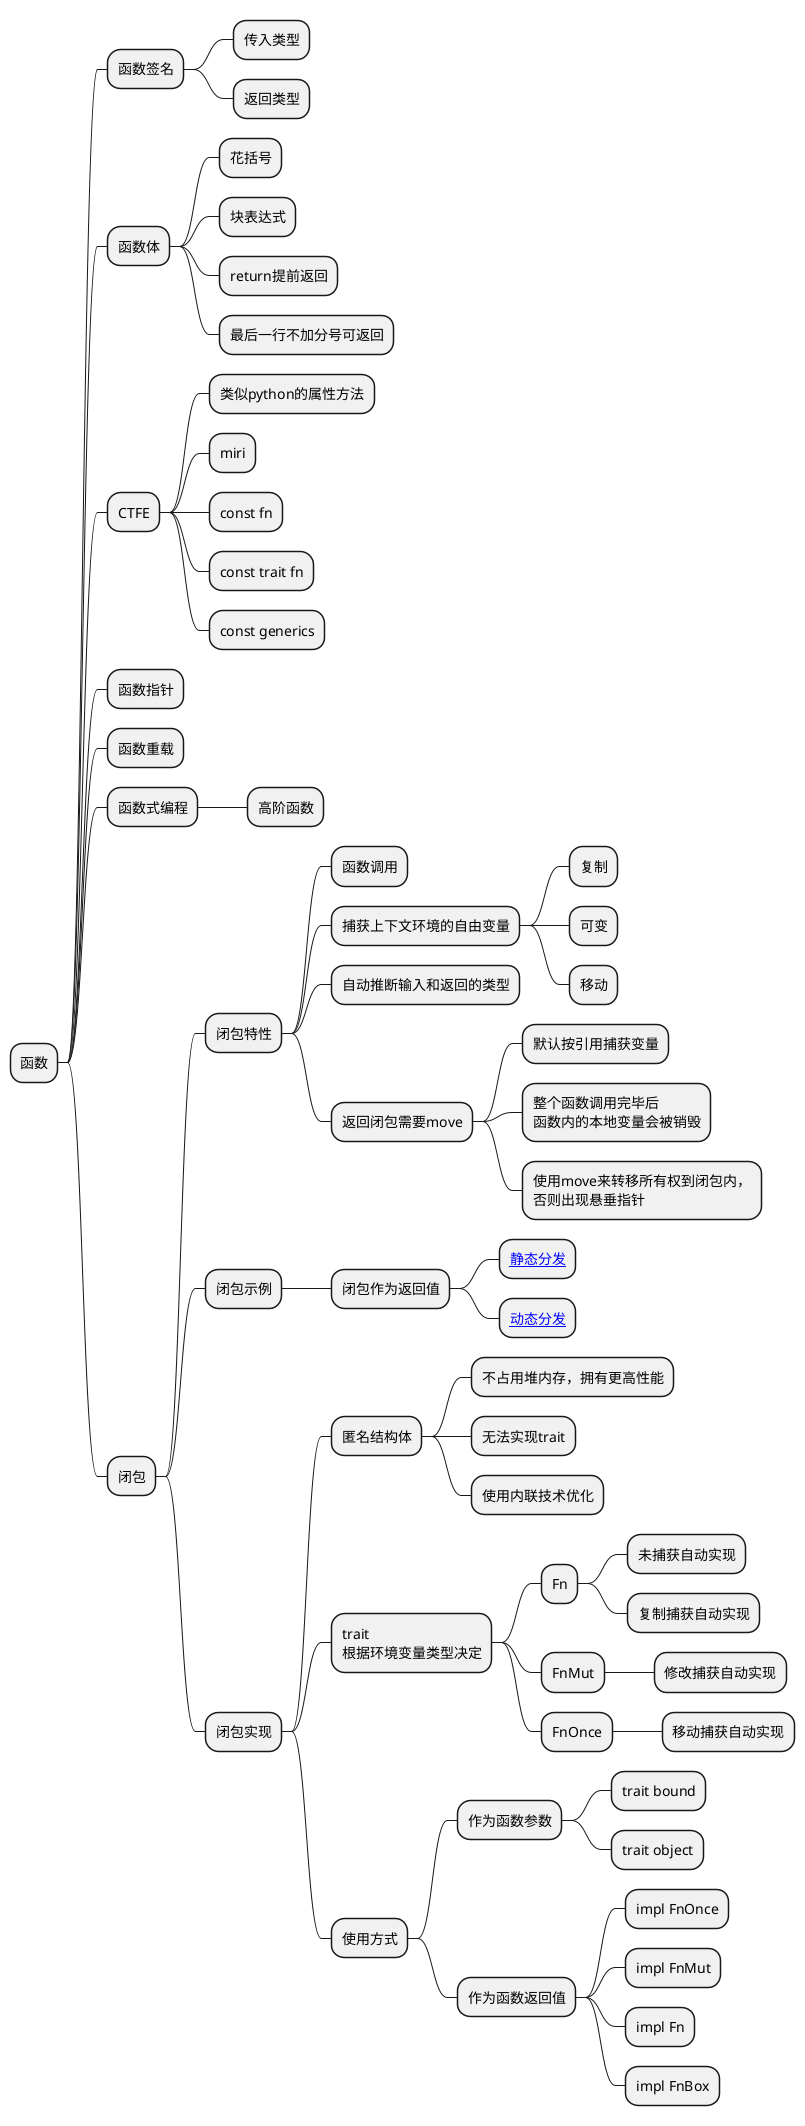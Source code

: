 @startmindmap
* 函数
** 函数签名
*** 传入类型
*** 返回类型
** 函数体
*** 花括号
*** 块表达式
*** return提前返回
*** 最后一行不加分号可返回
** CTFE
*** 类似python的属性方法
*** miri
*** const fn
*** const trait fn
*** const generics
** 函数指针
** 函数重载
** 函数式编程
*** 高阶函数
** 闭包
*** 闭包特性
**** 函数调用
**** 捕获上下文环境的自由变量
***** 复制
***** 可变
***** 移动
**** 自动推断输入和返回的类型
**** 返回闭包需要move
***** 默认按引用捕获变量
***** 整个函数调用完毕后\n函数内的本地变量会被销毁
***** 使用move来转移所有权到闭包内，\n否则出现悬垂指针
*** 闭包示例
**** 闭包作为返回值
***** [[https://github.com/KuanHsiaoKuo/rust_lab/blob/ce6ea9db1fda392045518b400af5db5cbc9a9f62/rust_programming_dao/src/ch02_language_essentials/function.rs#L219 静态分发]]
***** [[https://github.com/KuanHsiaoKuo/rust_lab/blob/ce6ea9db1fda392045518b400af5db5cbc9a9f62/rust_programming_dao/src/ch02_language_essentials/function.rs#L187 动态分发]]
*** 闭包实现
**** 匿名结构体
***** 不占用堆内存，拥有更高性能
***** 无法实现trait
***** 使用内联技术优化
**** trait\n根据环境变量类型决定
***** Fn
****** 未捕获自动实现
****** 复制捕获自动实现
***** FnMut
****** 修改捕获自动实现
***** FnOnce
****** 移动捕获自动实现
**** 使用方式
***** 作为函数参数
****** trait bound
****** trait object
***** 作为函数返回值
****** impl FnOnce
****** impl FnMut
****** impl Fn
****** impl FnBox
@endmindmap